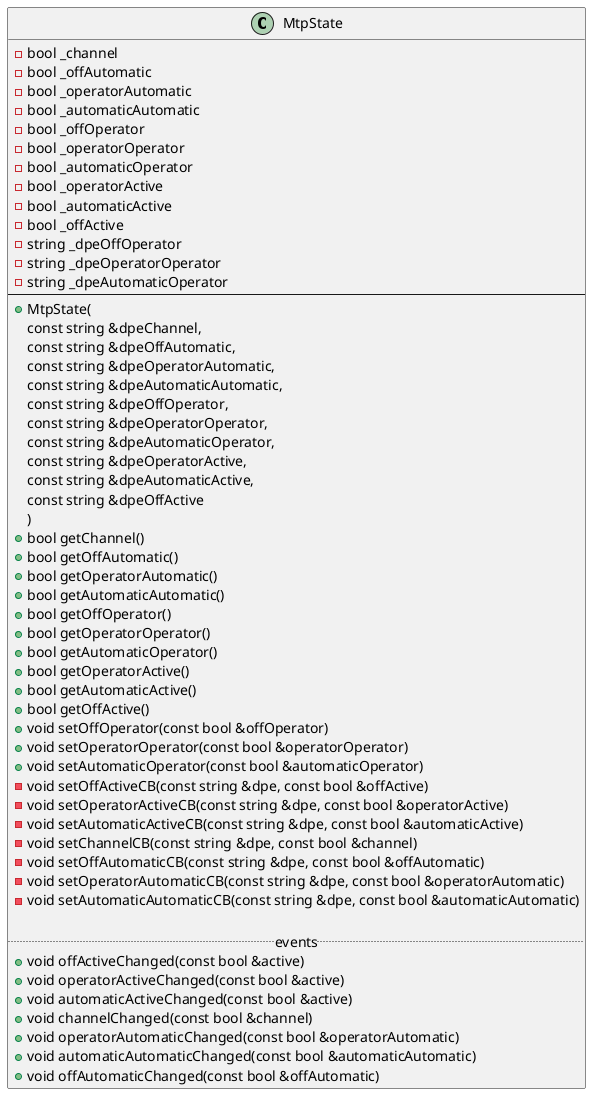 @startuml

class MtpState {
    - bool _channel
    - bool _offAutomatic
    - bool _operatorAutomatic
    - bool _automaticAutomatic
    - bool _offOperator
    - bool _operatorOperator
    - bool _automaticOperator
    - bool _operatorActive
    - bool _automaticActive
    - bool _offActive
    - string _dpeOffOperator
    - string _dpeOperatorOperator
    - string _dpeAutomaticOperator
--
    + MtpState(
        const string &dpeChannel,
        const string &dpeOffAutomatic,
        const string &dpeOperatorAutomatic,
        const string &dpeAutomaticAutomatic,
        const string &dpeOffOperator,
        const string &dpeOperatorOperator,
        const string &dpeAutomaticOperator,
        const string &dpeOperatorActive,
        const string &dpeAutomaticActive,
        const string &dpeOffActive
    )
    + bool getChannel()
    + bool getOffAutomatic()
    + bool getOperatorAutomatic()
    + bool getAutomaticAutomatic()
    + bool getOffOperator()
    + bool getOperatorOperator()
    + bool getAutomaticOperator()
    + bool getOperatorActive()
    + bool getAutomaticActive()
    + bool getOffActive()
    + void setOffOperator(const bool &offOperator)
    + void setOperatorOperator(const bool &operatorOperator)
    + void setAutomaticOperator(const bool &automaticOperator)
    - void setOffActiveCB(const string &dpe, const bool &offActive)
    - void setOperatorActiveCB(const string &dpe, const bool &operatorActive)
    - void setAutomaticActiveCB(const string &dpe, const bool &automaticActive)
    - void setChannelCB(const string &dpe, const bool &channel)
    - void setOffAutomaticCB(const string &dpe, const bool &offAutomatic)
    - void setOperatorAutomaticCB(const string &dpe, const bool &operatorAutomatic)
    - void setAutomaticAutomaticCB(const string &dpe, const bool &automaticAutomatic)

    ..events..
    + void offActiveChanged(const bool &active)
    + void operatorActiveChanged(const bool &active)
    + void automaticActiveChanged(const bool &active)
    + void channelChanged(const bool &channel)
    + void operatorAutomaticChanged(const bool &operatorAutomatic)
    + void automaticAutomaticChanged(const bool &automaticAutomatic)
    + void offAutomaticChanged(const bool &offAutomatic)
}

@enduml